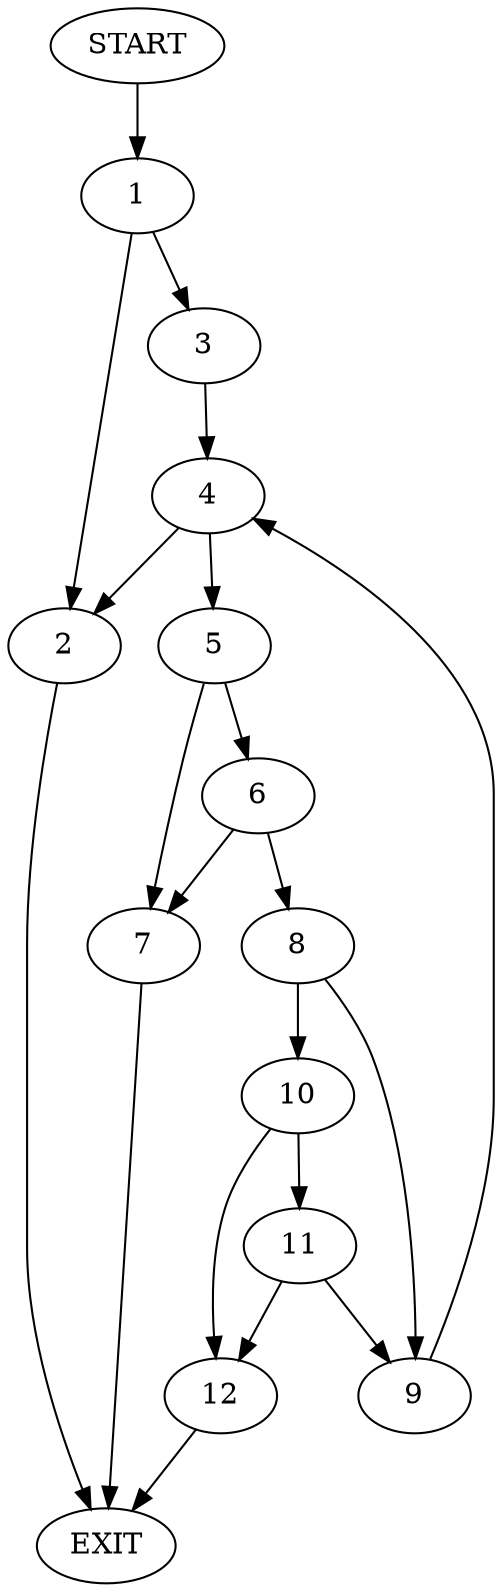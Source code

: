 digraph {
0 [label="START"]
13 [label="EXIT"]
0 -> 1
1 -> 2
1 -> 3
3 -> 4
2 -> 13
4 -> 2
4 -> 5
5 -> 6
5 -> 7
6 -> 8
6 -> 7
7 -> 13
8 -> 9
8 -> 10
10 -> 11
10 -> 12
9 -> 4
12 -> 13
11 -> 9
11 -> 12
}
